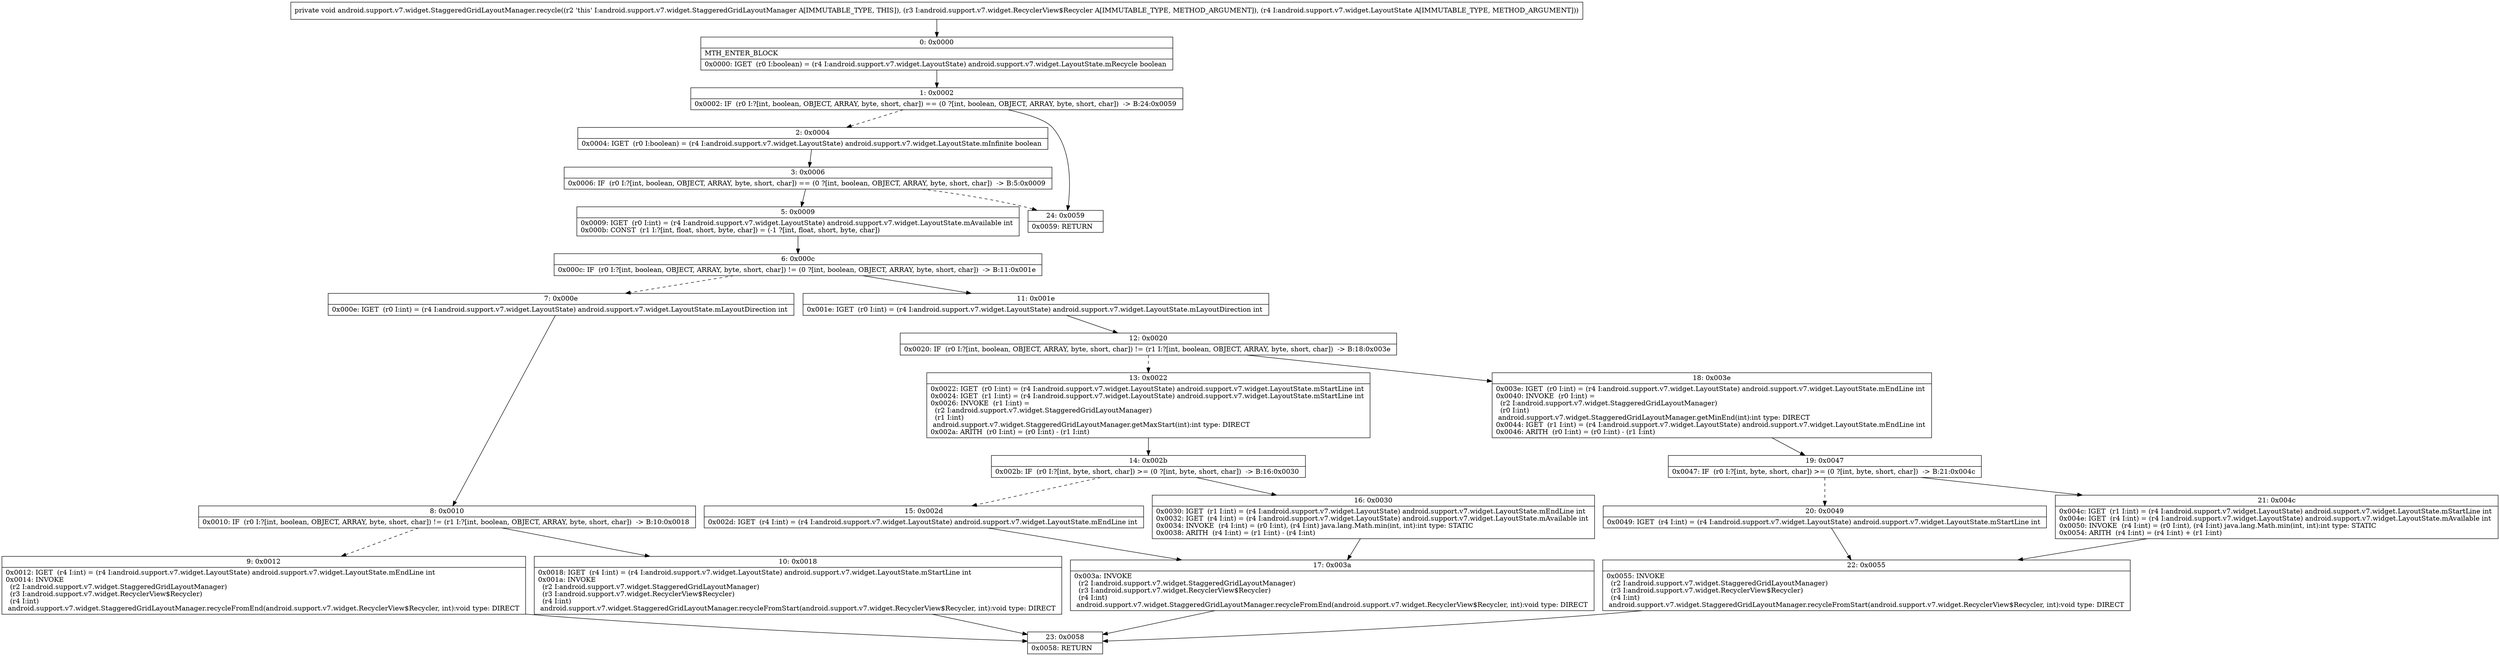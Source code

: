 digraph "CFG forandroid.support.v7.widget.StaggeredGridLayoutManager.recycle(Landroid\/support\/v7\/widget\/RecyclerView$Recycler;Landroid\/support\/v7\/widget\/LayoutState;)V" {
Node_0 [shape=record,label="{0\:\ 0x0000|MTH_ENTER_BLOCK\l|0x0000: IGET  (r0 I:boolean) = (r4 I:android.support.v7.widget.LayoutState) android.support.v7.widget.LayoutState.mRecycle boolean \l}"];
Node_1 [shape=record,label="{1\:\ 0x0002|0x0002: IF  (r0 I:?[int, boolean, OBJECT, ARRAY, byte, short, char]) == (0 ?[int, boolean, OBJECT, ARRAY, byte, short, char])  \-\> B:24:0x0059 \l}"];
Node_2 [shape=record,label="{2\:\ 0x0004|0x0004: IGET  (r0 I:boolean) = (r4 I:android.support.v7.widget.LayoutState) android.support.v7.widget.LayoutState.mInfinite boolean \l}"];
Node_3 [shape=record,label="{3\:\ 0x0006|0x0006: IF  (r0 I:?[int, boolean, OBJECT, ARRAY, byte, short, char]) == (0 ?[int, boolean, OBJECT, ARRAY, byte, short, char])  \-\> B:5:0x0009 \l}"];
Node_5 [shape=record,label="{5\:\ 0x0009|0x0009: IGET  (r0 I:int) = (r4 I:android.support.v7.widget.LayoutState) android.support.v7.widget.LayoutState.mAvailable int \l0x000b: CONST  (r1 I:?[int, float, short, byte, char]) = (\-1 ?[int, float, short, byte, char]) \l}"];
Node_6 [shape=record,label="{6\:\ 0x000c|0x000c: IF  (r0 I:?[int, boolean, OBJECT, ARRAY, byte, short, char]) != (0 ?[int, boolean, OBJECT, ARRAY, byte, short, char])  \-\> B:11:0x001e \l}"];
Node_7 [shape=record,label="{7\:\ 0x000e|0x000e: IGET  (r0 I:int) = (r4 I:android.support.v7.widget.LayoutState) android.support.v7.widget.LayoutState.mLayoutDirection int \l}"];
Node_8 [shape=record,label="{8\:\ 0x0010|0x0010: IF  (r0 I:?[int, boolean, OBJECT, ARRAY, byte, short, char]) != (r1 I:?[int, boolean, OBJECT, ARRAY, byte, short, char])  \-\> B:10:0x0018 \l}"];
Node_9 [shape=record,label="{9\:\ 0x0012|0x0012: IGET  (r4 I:int) = (r4 I:android.support.v7.widget.LayoutState) android.support.v7.widget.LayoutState.mEndLine int \l0x0014: INVOKE  \l  (r2 I:android.support.v7.widget.StaggeredGridLayoutManager)\l  (r3 I:android.support.v7.widget.RecyclerView$Recycler)\l  (r4 I:int)\l android.support.v7.widget.StaggeredGridLayoutManager.recycleFromEnd(android.support.v7.widget.RecyclerView$Recycler, int):void type: DIRECT \l}"];
Node_10 [shape=record,label="{10\:\ 0x0018|0x0018: IGET  (r4 I:int) = (r4 I:android.support.v7.widget.LayoutState) android.support.v7.widget.LayoutState.mStartLine int \l0x001a: INVOKE  \l  (r2 I:android.support.v7.widget.StaggeredGridLayoutManager)\l  (r3 I:android.support.v7.widget.RecyclerView$Recycler)\l  (r4 I:int)\l android.support.v7.widget.StaggeredGridLayoutManager.recycleFromStart(android.support.v7.widget.RecyclerView$Recycler, int):void type: DIRECT \l}"];
Node_11 [shape=record,label="{11\:\ 0x001e|0x001e: IGET  (r0 I:int) = (r4 I:android.support.v7.widget.LayoutState) android.support.v7.widget.LayoutState.mLayoutDirection int \l}"];
Node_12 [shape=record,label="{12\:\ 0x0020|0x0020: IF  (r0 I:?[int, boolean, OBJECT, ARRAY, byte, short, char]) != (r1 I:?[int, boolean, OBJECT, ARRAY, byte, short, char])  \-\> B:18:0x003e \l}"];
Node_13 [shape=record,label="{13\:\ 0x0022|0x0022: IGET  (r0 I:int) = (r4 I:android.support.v7.widget.LayoutState) android.support.v7.widget.LayoutState.mStartLine int \l0x0024: IGET  (r1 I:int) = (r4 I:android.support.v7.widget.LayoutState) android.support.v7.widget.LayoutState.mStartLine int \l0x0026: INVOKE  (r1 I:int) = \l  (r2 I:android.support.v7.widget.StaggeredGridLayoutManager)\l  (r1 I:int)\l android.support.v7.widget.StaggeredGridLayoutManager.getMaxStart(int):int type: DIRECT \l0x002a: ARITH  (r0 I:int) = (r0 I:int) \- (r1 I:int) \l}"];
Node_14 [shape=record,label="{14\:\ 0x002b|0x002b: IF  (r0 I:?[int, byte, short, char]) \>= (0 ?[int, byte, short, char])  \-\> B:16:0x0030 \l}"];
Node_15 [shape=record,label="{15\:\ 0x002d|0x002d: IGET  (r4 I:int) = (r4 I:android.support.v7.widget.LayoutState) android.support.v7.widget.LayoutState.mEndLine int \l}"];
Node_16 [shape=record,label="{16\:\ 0x0030|0x0030: IGET  (r1 I:int) = (r4 I:android.support.v7.widget.LayoutState) android.support.v7.widget.LayoutState.mEndLine int \l0x0032: IGET  (r4 I:int) = (r4 I:android.support.v7.widget.LayoutState) android.support.v7.widget.LayoutState.mAvailable int \l0x0034: INVOKE  (r4 I:int) = (r0 I:int), (r4 I:int) java.lang.Math.min(int, int):int type: STATIC \l0x0038: ARITH  (r4 I:int) = (r1 I:int) \- (r4 I:int) \l}"];
Node_17 [shape=record,label="{17\:\ 0x003a|0x003a: INVOKE  \l  (r2 I:android.support.v7.widget.StaggeredGridLayoutManager)\l  (r3 I:android.support.v7.widget.RecyclerView$Recycler)\l  (r4 I:int)\l android.support.v7.widget.StaggeredGridLayoutManager.recycleFromEnd(android.support.v7.widget.RecyclerView$Recycler, int):void type: DIRECT \l}"];
Node_18 [shape=record,label="{18\:\ 0x003e|0x003e: IGET  (r0 I:int) = (r4 I:android.support.v7.widget.LayoutState) android.support.v7.widget.LayoutState.mEndLine int \l0x0040: INVOKE  (r0 I:int) = \l  (r2 I:android.support.v7.widget.StaggeredGridLayoutManager)\l  (r0 I:int)\l android.support.v7.widget.StaggeredGridLayoutManager.getMinEnd(int):int type: DIRECT \l0x0044: IGET  (r1 I:int) = (r4 I:android.support.v7.widget.LayoutState) android.support.v7.widget.LayoutState.mEndLine int \l0x0046: ARITH  (r0 I:int) = (r0 I:int) \- (r1 I:int) \l}"];
Node_19 [shape=record,label="{19\:\ 0x0047|0x0047: IF  (r0 I:?[int, byte, short, char]) \>= (0 ?[int, byte, short, char])  \-\> B:21:0x004c \l}"];
Node_20 [shape=record,label="{20\:\ 0x0049|0x0049: IGET  (r4 I:int) = (r4 I:android.support.v7.widget.LayoutState) android.support.v7.widget.LayoutState.mStartLine int \l}"];
Node_21 [shape=record,label="{21\:\ 0x004c|0x004c: IGET  (r1 I:int) = (r4 I:android.support.v7.widget.LayoutState) android.support.v7.widget.LayoutState.mStartLine int \l0x004e: IGET  (r4 I:int) = (r4 I:android.support.v7.widget.LayoutState) android.support.v7.widget.LayoutState.mAvailable int \l0x0050: INVOKE  (r4 I:int) = (r0 I:int), (r4 I:int) java.lang.Math.min(int, int):int type: STATIC \l0x0054: ARITH  (r4 I:int) = (r4 I:int) + (r1 I:int) \l}"];
Node_22 [shape=record,label="{22\:\ 0x0055|0x0055: INVOKE  \l  (r2 I:android.support.v7.widget.StaggeredGridLayoutManager)\l  (r3 I:android.support.v7.widget.RecyclerView$Recycler)\l  (r4 I:int)\l android.support.v7.widget.StaggeredGridLayoutManager.recycleFromStart(android.support.v7.widget.RecyclerView$Recycler, int):void type: DIRECT \l}"];
Node_23 [shape=record,label="{23\:\ 0x0058|0x0058: RETURN   \l}"];
Node_24 [shape=record,label="{24\:\ 0x0059|0x0059: RETURN   \l}"];
MethodNode[shape=record,label="{private void android.support.v7.widget.StaggeredGridLayoutManager.recycle((r2 'this' I:android.support.v7.widget.StaggeredGridLayoutManager A[IMMUTABLE_TYPE, THIS]), (r3 I:android.support.v7.widget.RecyclerView$Recycler A[IMMUTABLE_TYPE, METHOD_ARGUMENT]), (r4 I:android.support.v7.widget.LayoutState A[IMMUTABLE_TYPE, METHOD_ARGUMENT])) }"];
MethodNode -> Node_0;
Node_0 -> Node_1;
Node_1 -> Node_2[style=dashed];
Node_1 -> Node_24;
Node_2 -> Node_3;
Node_3 -> Node_5;
Node_3 -> Node_24[style=dashed];
Node_5 -> Node_6;
Node_6 -> Node_7[style=dashed];
Node_6 -> Node_11;
Node_7 -> Node_8;
Node_8 -> Node_9[style=dashed];
Node_8 -> Node_10;
Node_9 -> Node_23;
Node_10 -> Node_23;
Node_11 -> Node_12;
Node_12 -> Node_13[style=dashed];
Node_12 -> Node_18;
Node_13 -> Node_14;
Node_14 -> Node_15[style=dashed];
Node_14 -> Node_16;
Node_15 -> Node_17;
Node_16 -> Node_17;
Node_17 -> Node_23;
Node_18 -> Node_19;
Node_19 -> Node_20[style=dashed];
Node_19 -> Node_21;
Node_20 -> Node_22;
Node_21 -> Node_22;
Node_22 -> Node_23;
}

